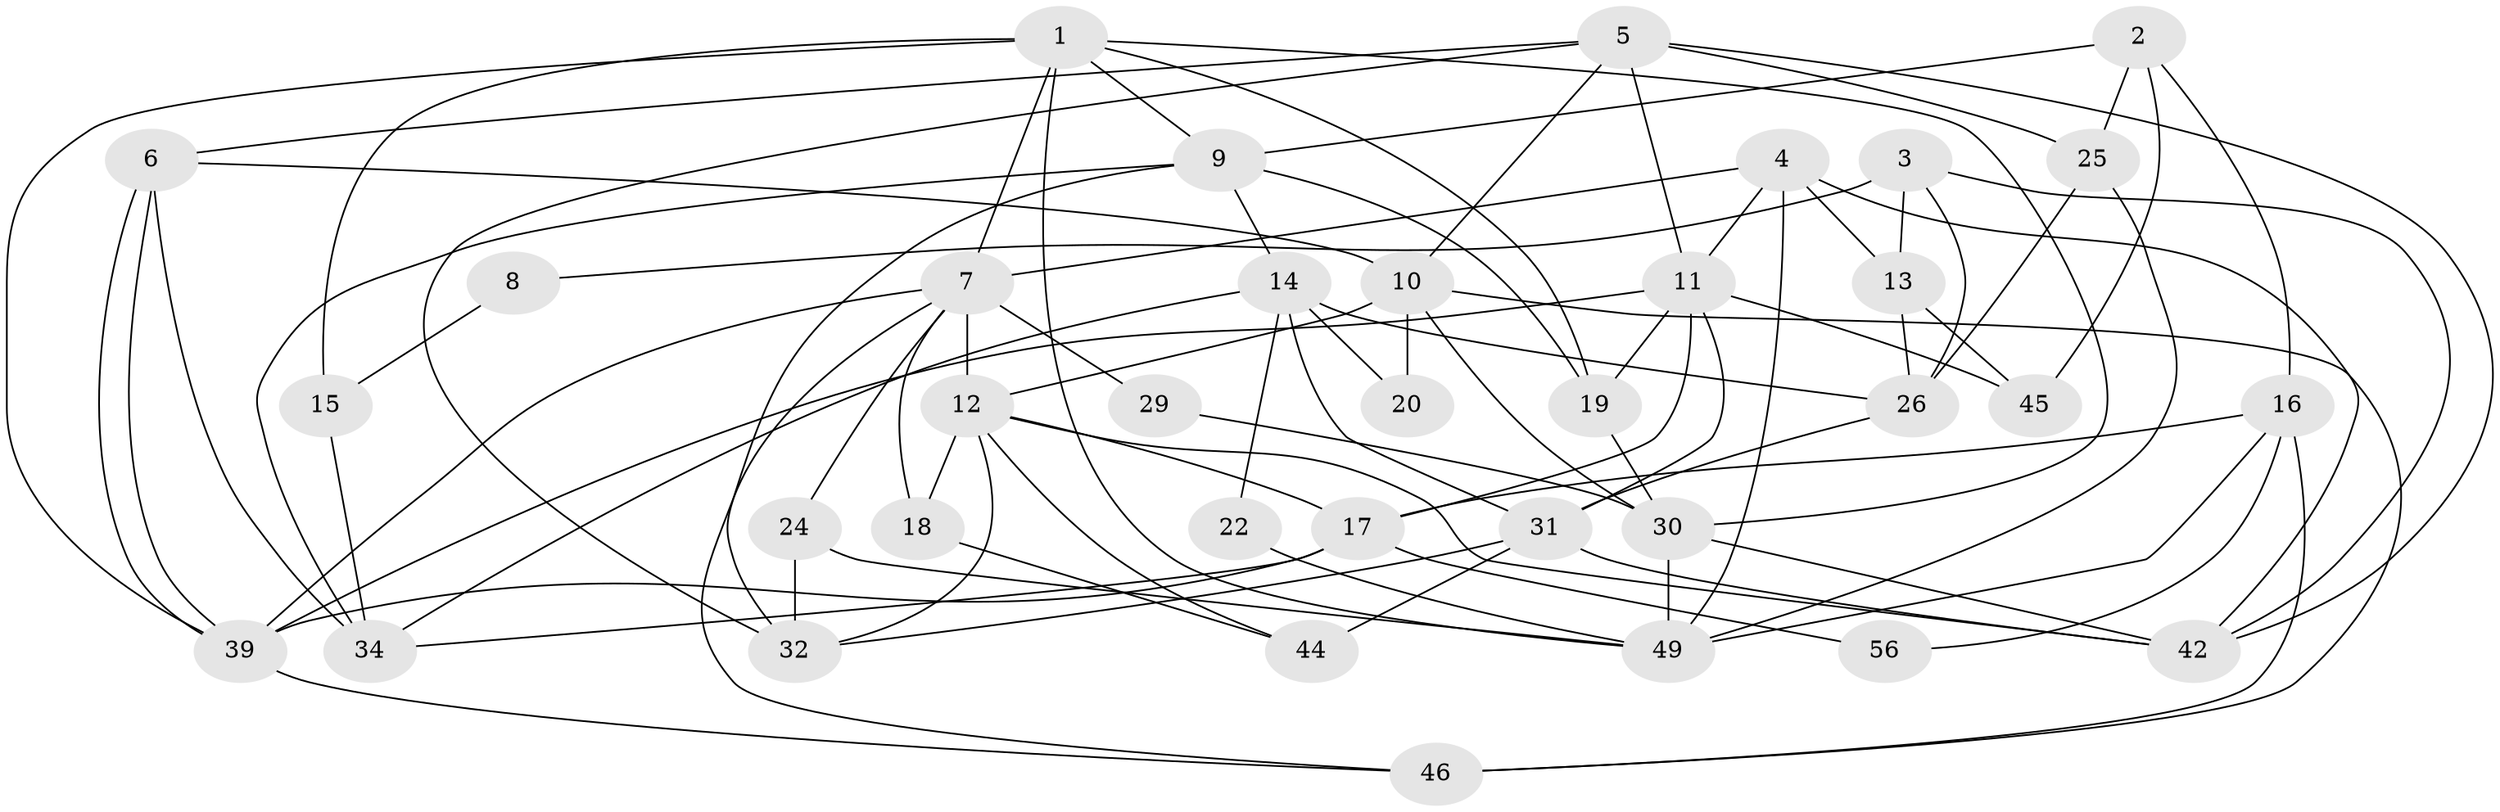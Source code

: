 // Generated by graph-tools (version 1.1) at 2025/24/03/03/25 07:24:01]
// undirected, 36 vertices, 85 edges
graph export_dot {
graph [start="1"]
  node [color=gray90,style=filled];
  1 [super="+35"];
  2;
  3 [super="+23"];
  4 [super="+27"];
  5 [super="+55"];
  6;
  7 [super="+38"];
  8;
  9 [super="+48"];
  10 [super="+47"];
  11 [super="+37"];
  12 [super="+54"];
  13;
  14 [super="+36"];
  15;
  16 [super="+28"];
  17 [super="+21"];
  18;
  19 [super="+41"];
  20;
  22;
  24;
  25 [super="+40"];
  26;
  29;
  30 [super="+50"];
  31 [super="+33"];
  32 [super="+51"];
  34 [super="+43"];
  39 [super="+53"];
  42 [super="+52"];
  44 [super="+57"];
  45;
  46;
  49 [super="+58"];
  56;
  1 -- 30;
  1 -- 49;
  1 -- 19;
  1 -- 7;
  1 -- 15;
  1 -- 39;
  1 -- 9;
  2 -- 9;
  2 -- 45;
  2 -- 25;
  2 -- 16;
  3 -- 8;
  3 -- 26;
  3 -- 13;
  3 -- 42;
  4 -- 7 [weight=2];
  4 -- 13;
  4 -- 49;
  4 -- 11;
  4 -- 42;
  5 -- 32;
  5 -- 10 [weight=2];
  5 -- 6;
  5 -- 25;
  5 -- 11;
  5 -- 42;
  6 -- 39;
  6 -- 39;
  6 -- 10;
  6 -- 34;
  7 -- 46;
  7 -- 18;
  7 -- 24;
  7 -- 12;
  7 -- 39;
  7 -- 29;
  8 -- 15;
  9 -- 19;
  9 -- 14;
  9 -- 32;
  9 -- 34;
  10 -- 20;
  10 -- 30;
  10 -- 12;
  10 -- 46;
  11 -- 19 [weight=2];
  11 -- 17;
  11 -- 45;
  11 -- 31;
  11 -- 39;
  12 -- 44;
  12 -- 18;
  12 -- 42;
  12 -- 32;
  12 -- 17;
  13 -- 45;
  13 -- 26;
  14 -- 20;
  14 -- 22;
  14 -- 31 [weight=2];
  14 -- 34;
  14 -- 26;
  15 -- 34;
  16 -- 17;
  16 -- 56;
  16 -- 49;
  16 -- 46;
  17 -- 56;
  17 -- 34;
  17 -- 39;
  18 -- 44;
  19 -- 30;
  22 -- 49;
  24 -- 49;
  24 -- 32;
  25 -- 49;
  25 -- 26;
  26 -- 31;
  29 -- 30;
  30 -- 49 [weight=2];
  30 -- 42;
  31 -- 42;
  31 -- 44 [weight=2];
  31 -- 32;
  39 -- 46;
}
